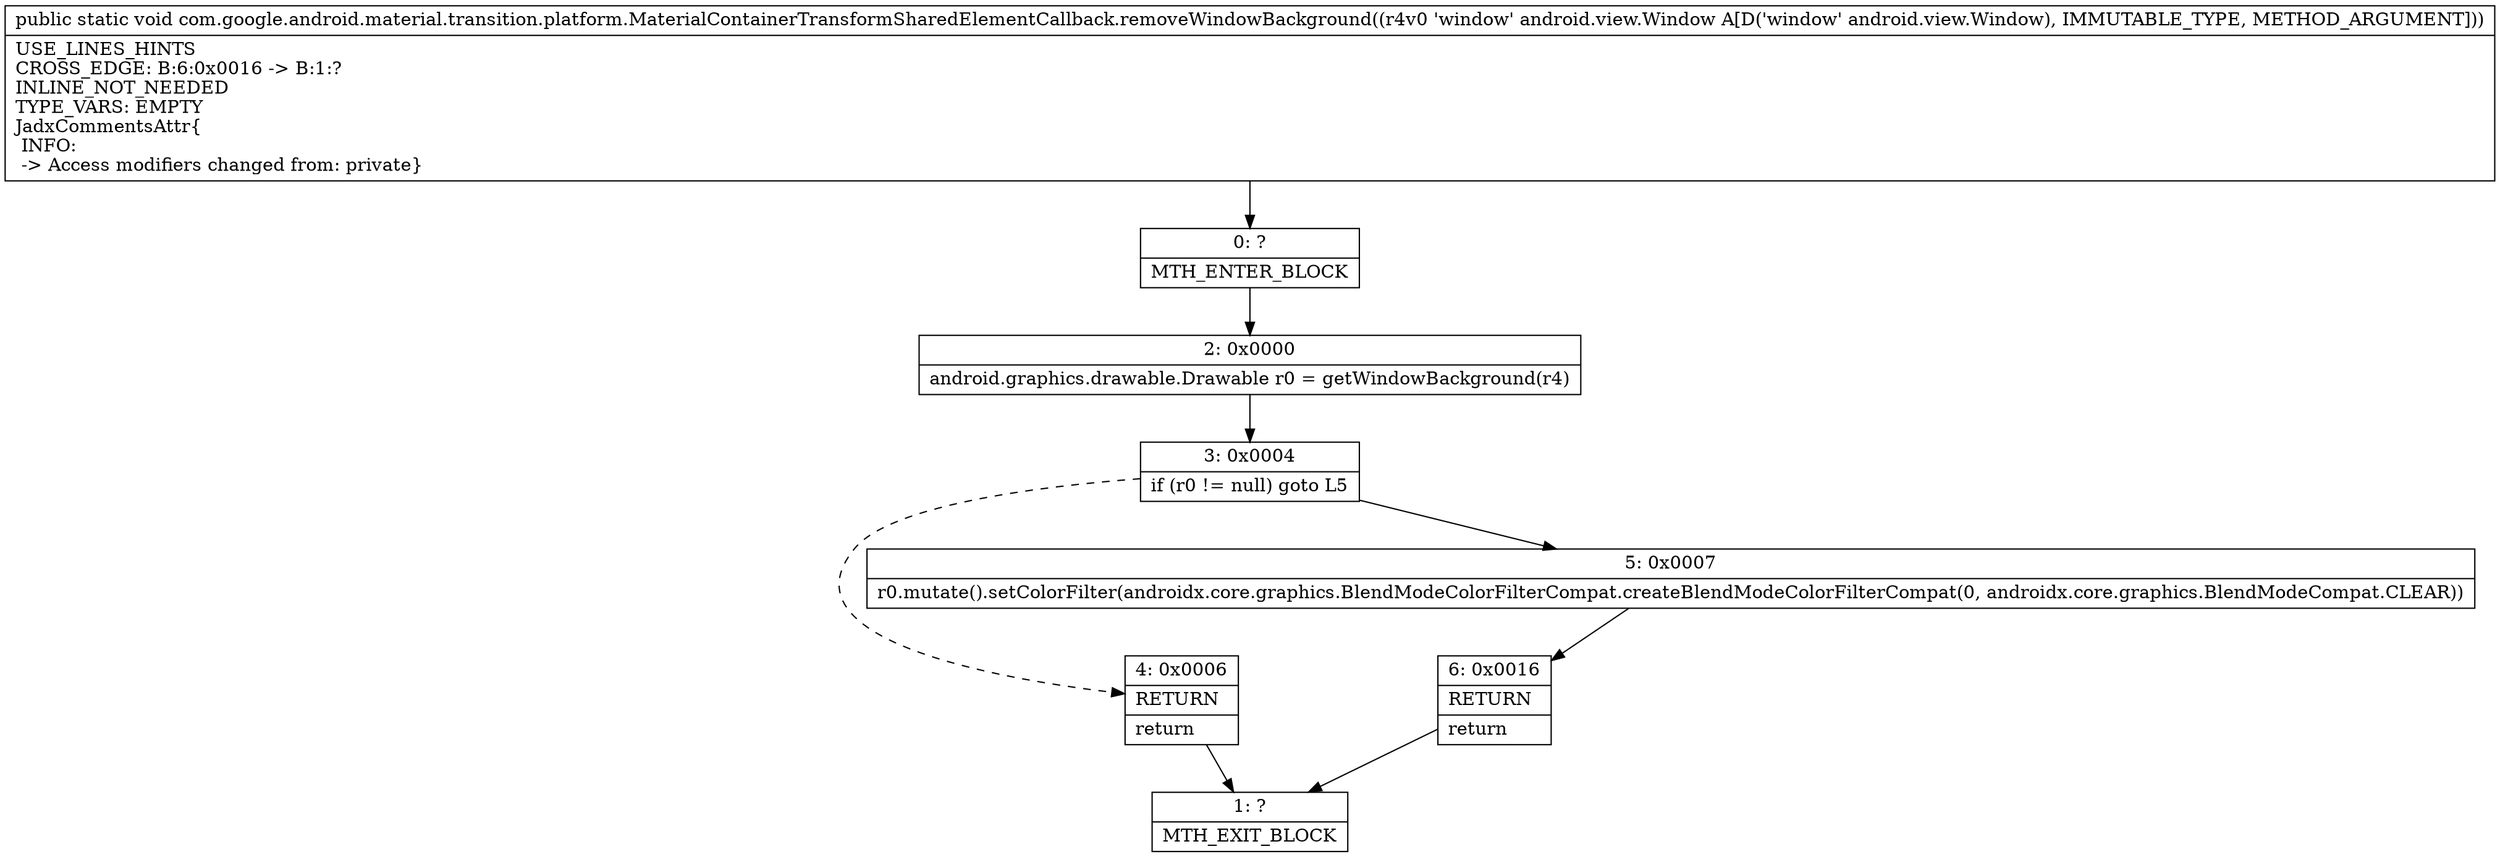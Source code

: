 digraph "CFG forcom.google.android.material.transition.platform.MaterialContainerTransformSharedElementCallback.removeWindowBackground(Landroid\/view\/Window;)V" {
Node_0 [shape=record,label="{0\:\ ?|MTH_ENTER_BLOCK\l}"];
Node_2 [shape=record,label="{2\:\ 0x0000|android.graphics.drawable.Drawable r0 = getWindowBackground(r4)\l}"];
Node_3 [shape=record,label="{3\:\ 0x0004|if (r0 != null) goto L5\l}"];
Node_4 [shape=record,label="{4\:\ 0x0006|RETURN\l|return\l}"];
Node_1 [shape=record,label="{1\:\ ?|MTH_EXIT_BLOCK\l}"];
Node_5 [shape=record,label="{5\:\ 0x0007|r0.mutate().setColorFilter(androidx.core.graphics.BlendModeColorFilterCompat.createBlendModeColorFilterCompat(0, androidx.core.graphics.BlendModeCompat.CLEAR))\l}"];
Node_6 [shape=record,label="{6\:\ 0x0016|RETURN\l|return\l}"];
MethodNode[shape=record,label="{public static void com.google.android.material.transition.platform.MaterialContainerTransformSharedElementCallback.removeWindowBackground((r4v0 'window' android.view.Window A[D('window' android.view.Window), IMMUTABLE_TYPE, METHOD_ARGUMENT]))  | USE_LINES_HINTS\lCROSS_EDGE: B:6:0x0016 \-\> B:1:?\lINLINE_NOT_NEEDED\lTYPE_VARS: EMPTY\lJadxCommentsAttr\{\l INFO: \l \-\> Access modifiers changed from: private\}\l}"];
MethodNode -> Node_0;Node_0 -> Node_2;
Node_2 -> Node_3;
Node_3 -> Node_4[style=dashed];
Node_3 -> Node_5;
Node_4 -> Node_1;
Node_5 -> Node_6;
Node_6 -> Node_1;
}


